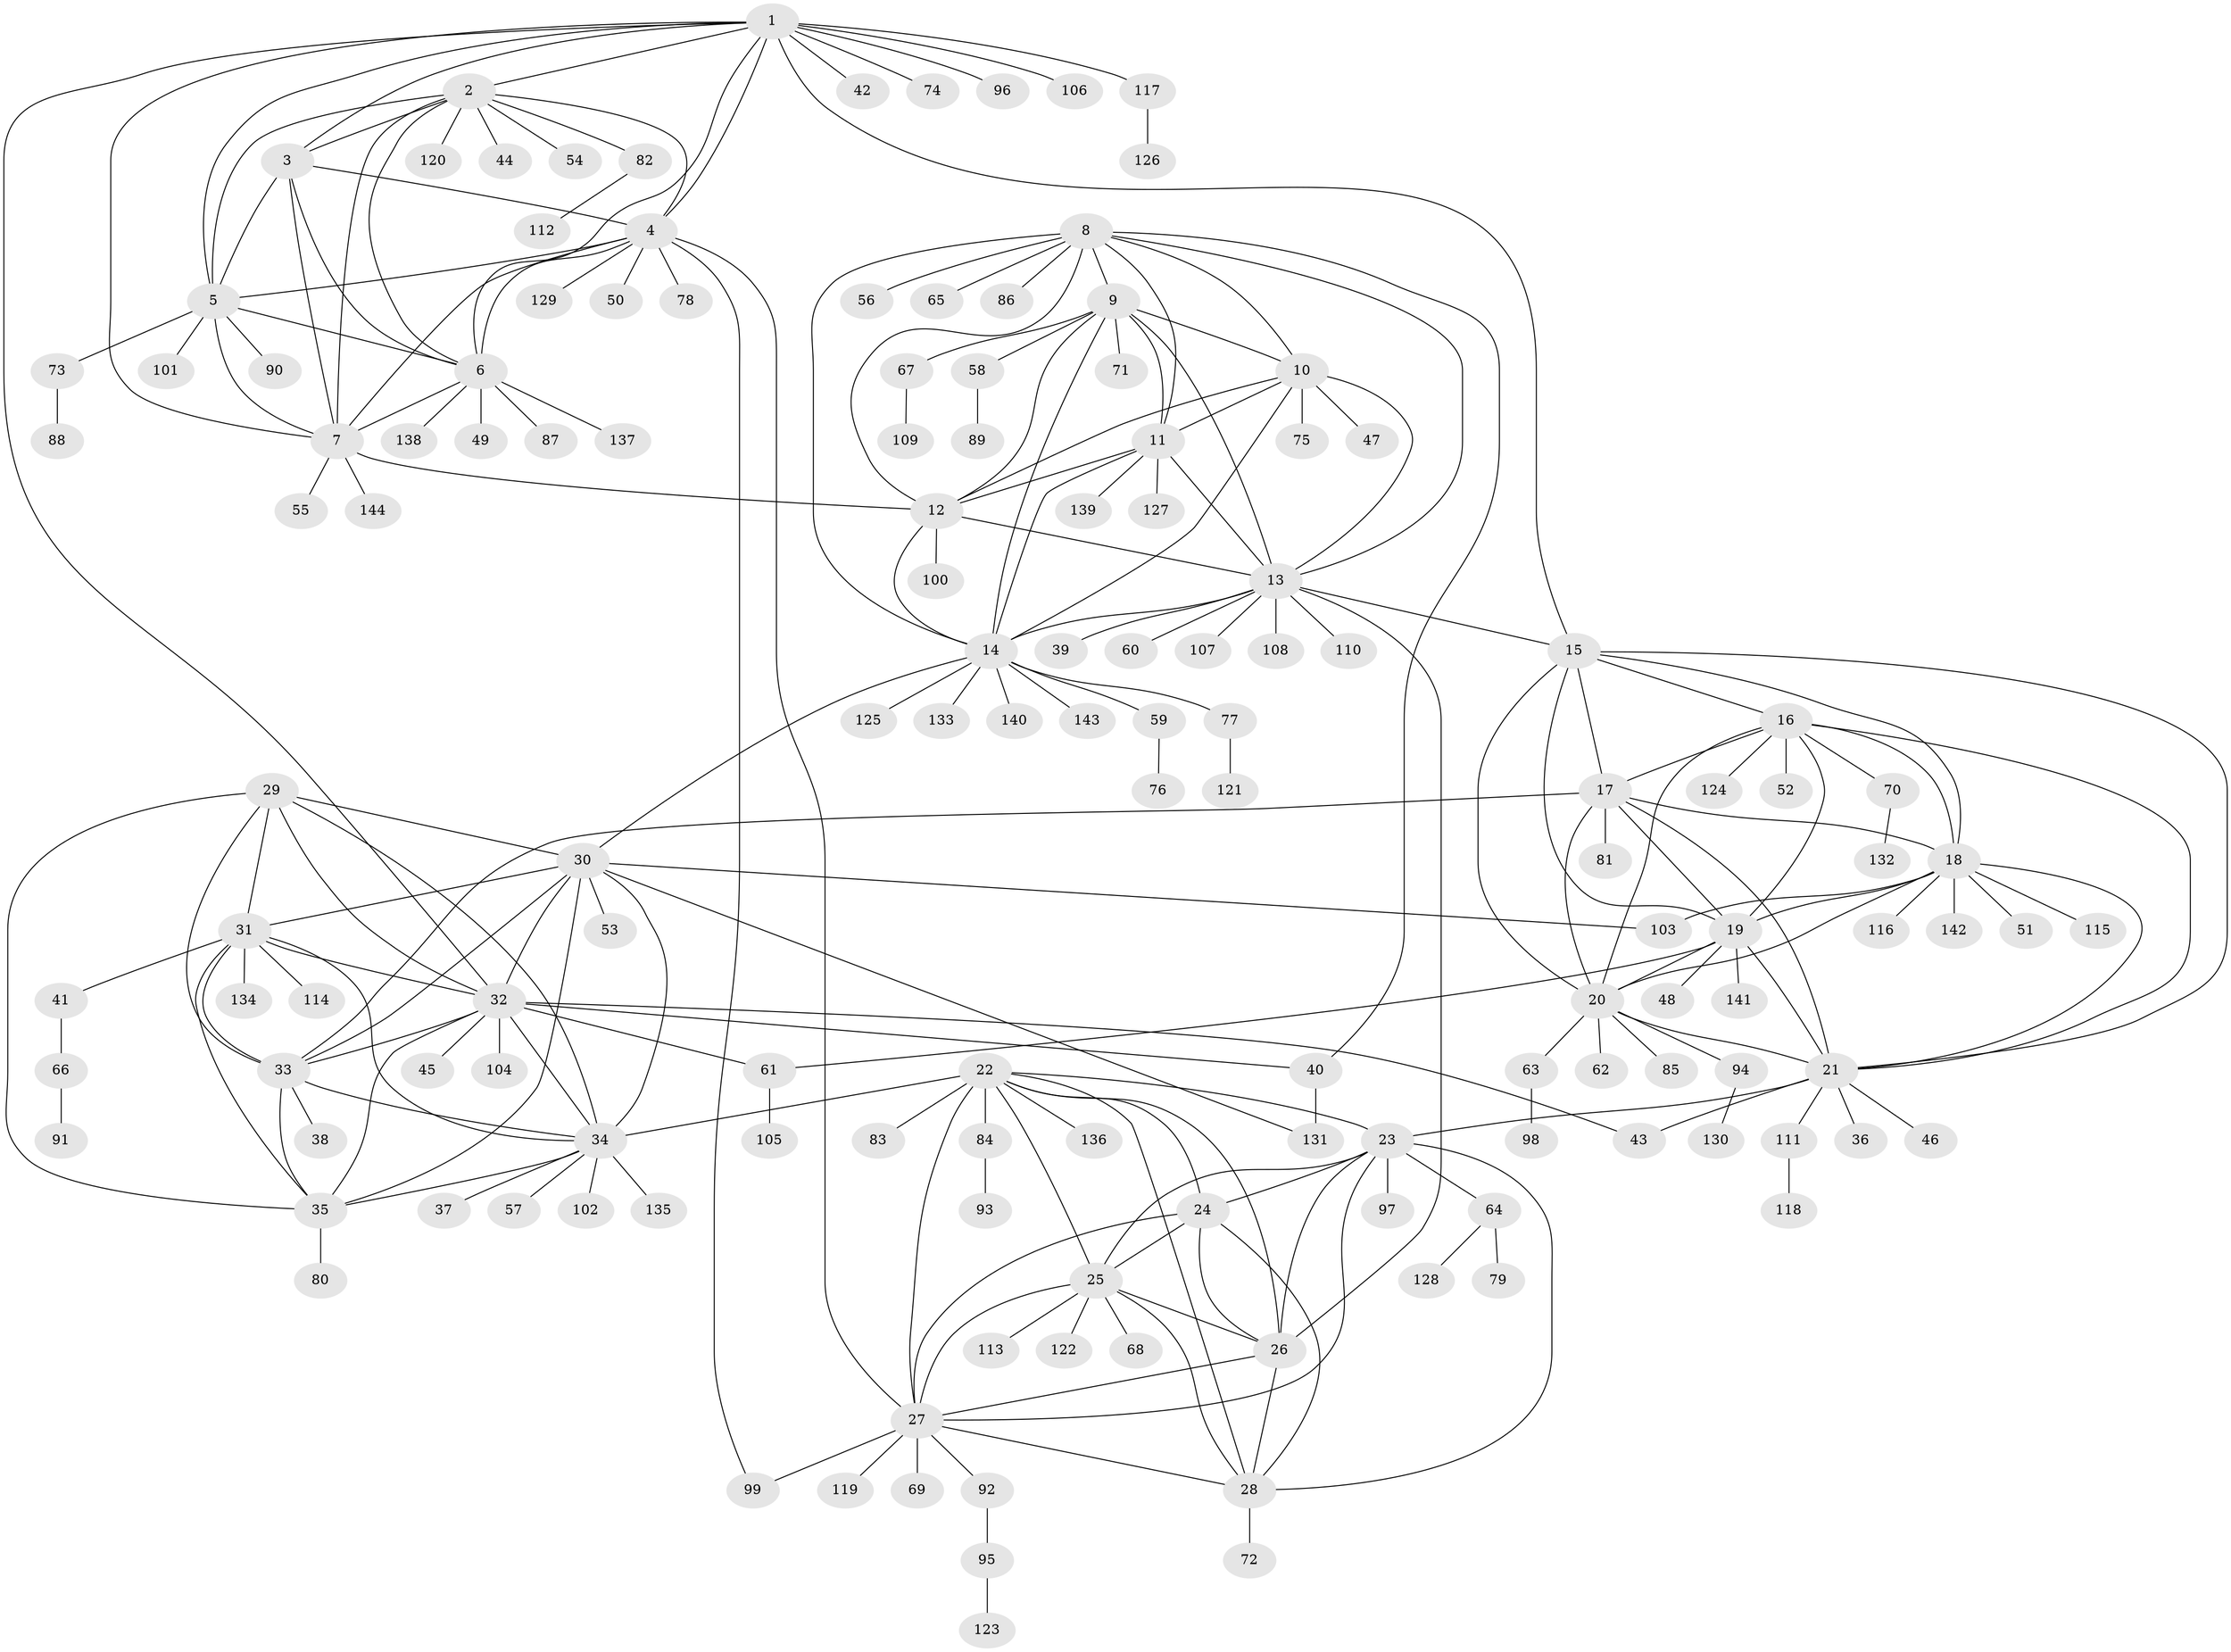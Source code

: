 // coarse degree distribution, {21: 0.008620689655172414, 14: 0.017241379310344827, 5: 0.05172413793103448, 7: 0.04310344827586207, 9: 0.017241379310344827, 8: 0.04310344827586207, 10: 0.008620689655172414, 6: 0.008620689655172414, 13: 0.008620689655172414, 11: 0.008620689655172414, 12: 0.008620689655172414, 1: 0.6551724137931034, 3: 0.017241379310344827, 2: 0.10344827586206896}
// Generated by graph-tools (version 1.1) at 2025/24/03/03/25 07:24:10]
// undirected, 144 vertices, 230 edges
graph export_dot {
graph [start="1"]
  node [color=gray90,style=filled];
  1;
  2;
  3;
  4;
  5;
  6;
  7;
  8;
  9;
  10;
  11;
  12;
  13;
  14;
  15;
  16;
  17;
  18;
  19;
  20;
  21;
  22;
  23;
  24;
  25;
  26;
  27;
  28;
  29;
  30;
  31;
  32;
  33;
  34;
  35;
  36;
  37;
  38;
  39;
  40;
  41;
  42;
  43;
  44;
  45;
  46;
  47;
  48;
  49;
  50;
  51;
  52;
  53;
  54;
  55;
  56;
  57;
  58;
  59;
  60;
  61;
  62;
  63;
  64;
  65;
  66;
  67;
  68;
  69;
  70;
  71;
  72;
  73;
  74;
  75;
  76;
  77;
  78;
  79;
  80;
  81;
  82;
  83;
  84;
  85;
  86;
  87;
  88;
  89;
  90;
  91;
  92;
  93;
  94;
  95;
  96;
  97;
  98;
  99;
  100;
  101;
  102;
  103;
  104;
  105;
  106;
  107;
  108;
  109;
  110;
  111;
  112;
  113;
  114;
  115;
  116;
  117;
  118;
  119;
  120;
  121;
  122;
  123;
  124;
  125;
  126;
  127;
  128;
  129;
  130;
  131;
  132;
  133;
  134;
  135;
  136;
  137;
  138;
  139;
  140;
  141;
  142;
  143;
  144;
  1 -- 2;
  1 -- 3;
  1 -- 4;
  1 -- 5;
  1 -- 6;
  1 -- 7;
  1 -- 15;
  1 -- 32;
  1 -- 42;
  1 -- 74;
  1 -- 96;
  1 -- 106;
  1 -- 117;
  2 -- 3;
  2 -- 4;
  2 -- 5;
  2 -- 6;
  2 -- 7;
  2 -- 44;
  2 -- 54;
  2 -- 82;
  2 -- 120;
  3 -- 4;
  3 -- 5;
  3 -- 6;
  3 -- 7;
  4 -- 5;
  4 -- 6;
  4 -- 7;
  4 -- 27;
  4 -- 50;
  4 -- 78;
  4 -- 99;
  4 -- 129;
  5 -- 6;
  5 -- 7;
  5 -- 73;
  5 -- 90;
  5 -- 101;
  6 -- 7;
  6 -- 49;
  6 -- 87;
  6 -- 137;
  6 -- 138;
  7 -- 12;
  7 -- 55;
  7 -- 144;
  8 -- 9;
  8 -- 10;
  8 -- 11;
  8 -- 12;
  8 -- 13;
  8 -- 14;
  8 -- 40;
  8 -- 56;
  8 -- 65;
  8 -- 86;
  9 -- 10;
  9 -- 11;
  9 -- 12;
  9 -- 13;
  9 -- 14;
  9 -- 58;
  9 -- 67;
  9 -- 71;
  10 -- 11;
  10 -- 12;
  10 -- 13;
  10 -- 14;
  10 -- 47;
  10 -- 75;
  11 -- 12;
  11 -- 13;
  11 -- 14;
  11 -- 127;
  11 -- 139;
  12 -- 13;
  12 -- 14;
  12 -- 100;
  13 -- 14;
  13 -- 15;
  13 -- 26;
  13 -- 39;
  13 -- 60;
  13 -- 107;
  13 -- 108;
  13 -- 110;
  14 -- 30;
  14 -- 59;
  14 -- 77;
  14 -- 125;
  14 -- 133;
  14 -- 140;
  14 -- 143;
  15 -- 16;
  15 -- 17;
  15 -- 18;
  15 -- 19;
  15 -- 20;
  15 -- 21;
  16 -- 17;
  16 -- 18;
  16 -- 19;
  16 -- 20;
  16 -- 21;
  16 -- 52;
  16 -- 70;
  16 -- 124;
  17 -- 18;
  17 -- 19;
  17 -- 20;
  17 -- 21;
  17 -- 33;
  17 -- 81;
  18 -- 19;
  18 -- 20;
  18 -- 21;
  18 -- 51;
  18 -- 103;
  18 -- 115;
  18 -- 116;
  18 -- 142;
  19 -- 20;
  19 -- 21;
  19 -- 48;
  19 -- 61;
  19 -- 141;
  20 -- 21;
  20 -- 62;
  20 -- 63;
  20 -- 85;
  20 -- 94;
  21 -- 23;
  21 -- 36;
  21 -- 43;
  21 -- 46;
  21 -- 111;
  22 -- 23;
  22 -- 24;
  22 -- 25;
  22 -- 26;
  22 -- 27;
  22 -- 28;
  22 -- 34;
  22 -- 83;
  22 -- 84;
  22 -- 136;
  23 -- 24;
  23 -- 25;
  23 -- 26;
  23 -- 27;
  23 -- 28;
  23 -- 64;
  23 -- 97;
  24 -- 25;
  24 -- 26;
  24 -- 27;
  24 -- 28;
  25 -- 26;
  25 -- 27;
  25 -- 28;
  25 -- 68;
  25 -- 113;
  25 -- 122;
  26 -- 27;
  26 -- 28;
  27 -- 28;
  27 -- 69;
  27 -- 92;
  27 -- 99;
  27 -- 119;
  28 -- 72;
  29 -- 30;
  29 -- 31;
  29 -- 32;
  29 -- 33;
  29 -- 34;
  29 -- 35;
  30 -- 31;
  30 -- 32;
  30 -- 33;
  30 -- 34;
  30 -- 35;
  30 -- 53;
  30 -- 103;
  30 -- 131;
  31 -- 32;
  31 -- 33;
  31 -- 34;
  31 -- 35;
  31 -- 41;
  31 -- 114;
  31 -- 134;
  32 -- 33;
  32 -- 34;
  32 -- 35;
  32 -- 40;
  32 -- 43;
  32 -- 45;
  32 -- 61;
  32 -- 104;
  33 -- 34;
  33 -- 35;
  33 -- 38;
  34 -- 35;
  34 -- 37;
  34 -- 57;
  34 -- 102;
  34 -- 135;
  35 -- 80;
  40 -- 131;
  41 -- 66;
  58 -- 89;
  59 -- 76;
  61 -- 105;
  63 -- 98;
  64 -- 79;
  64 -- 128;
  66 -- 91;
  67 -- 109;
  70 -- 132;
  73 -- 88;
  77 -- 121;
  82 -- 112;
  84 -- 93;
  92 -- 95;
  94 -- 130;
  95 -- 123;
  111 -- 118;
  117 -- 126;
}
